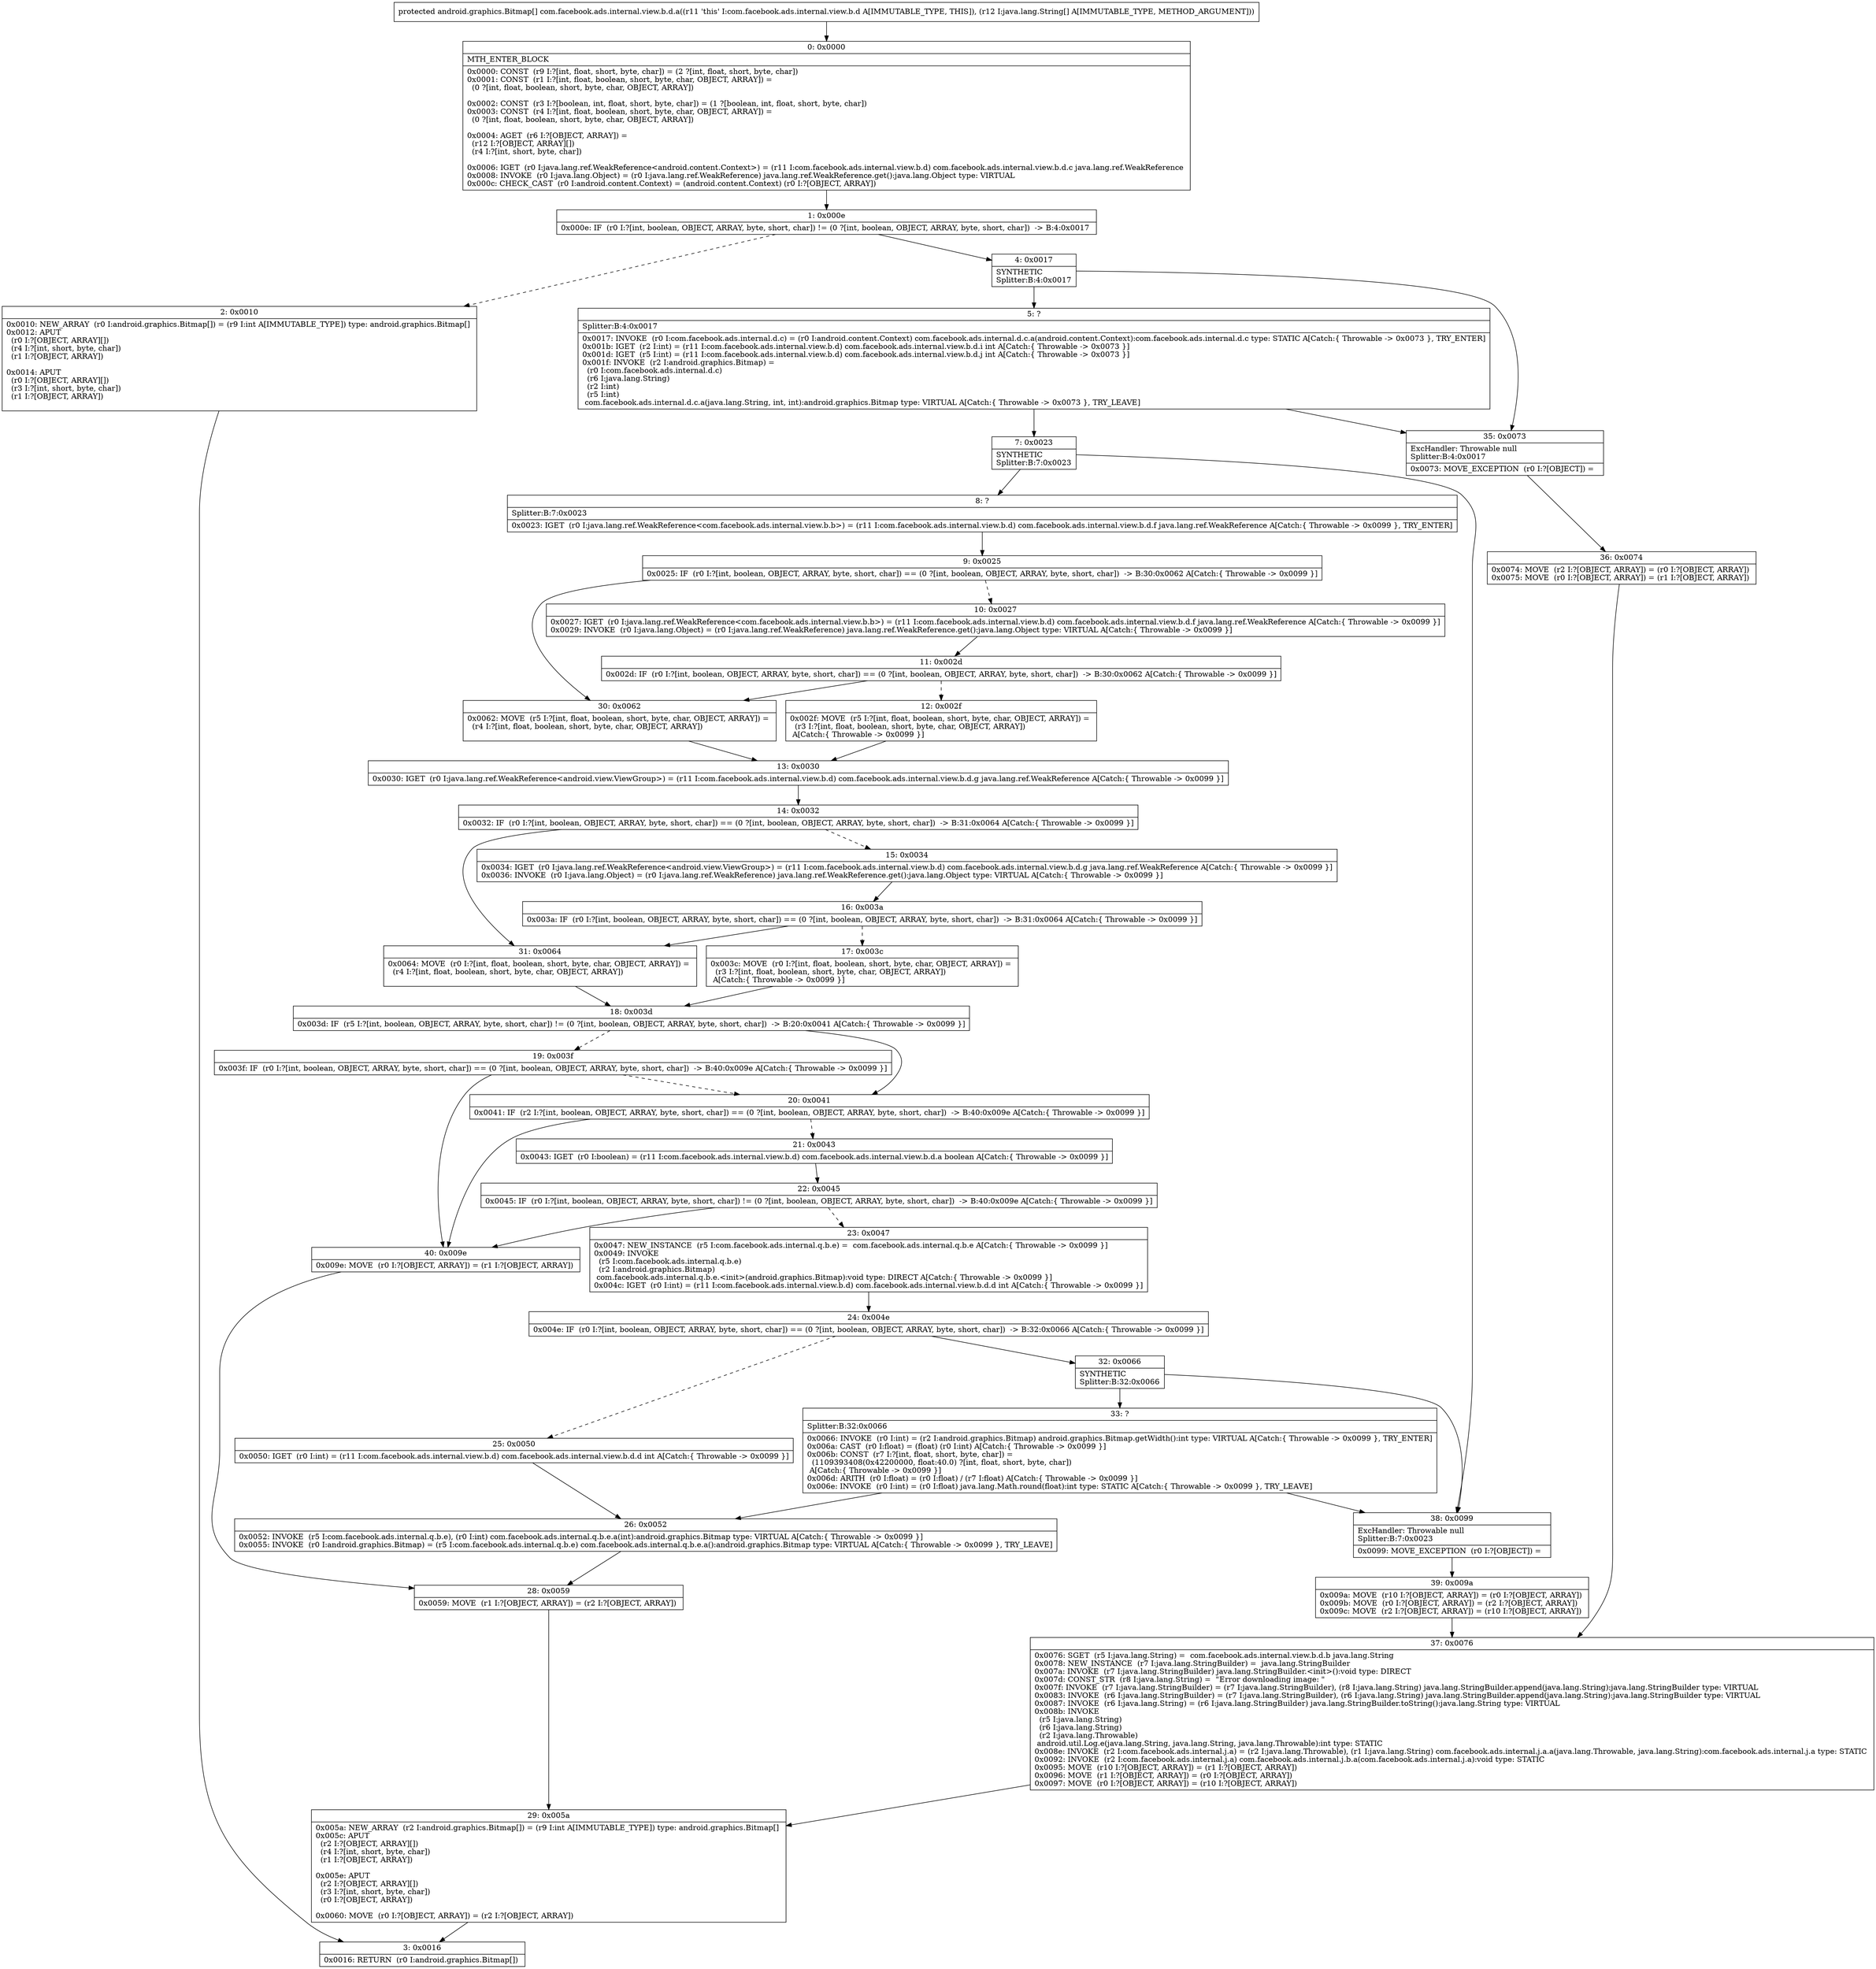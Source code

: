 digraph "CFG forcom.facebook.ads.internal.view.b.d.a([Ljava\/lang\/String;)[Landroid\/graphics\/Bitmap;" {
Node_0 [shape=record,label="{0\:\ 0x0000|MTH_ENTER_BLOCK\l|0x0000: CONST  (r9 I:?[int, float, short, byte, char]) = (2 ?[int, float, short, byte, char]) \l0x0001: CONST  (r1 I:?[int, float, boolean, short, byte, char, OBJECT, ARRAY]) = \l  (0 ?[int, float, boolean, short, byte, char, OBJECT, ARRAY])\l \l0x0002: CONST  (r3 I:?[boolean, int, float, short, byte, char]) = (1 ?[boolean, int, float, short, byte, char]) \l0x0003: CONST  (r4 I:?[int, float, boolean, short, byte, char, OBJECT, ARRAY]) = \l  (0 ?[int, float, boolean, short, byte, char, OBJECT, ARRAY])\l \l0x0004: AGET  (r6 I:?[OBJECT, ARRAY]) = \l  (r12 I:?[OBJECT, ARRAY][])\l  (r4 I:?[int, short, byte, char])\l \l0x0006: IGET  (r0 I:java.lang.ref.WeakReference\<android.content.Context\>) = (r11 I:com.facebook.ads.internal.view.b.d) com.facebook.ads.internal.view.b.d.c java.lang.ref.WeakReference \l0x0008: INVOKE  (r0 I:java.lang.Object) = (r0 I:java.lang.ref.WeakReference) java.lang.ref.WeakReference.get():java.lang.Object type: VIRTUAL \l0x000c: CHECK_CAST  (r0 I:android.content.Context) = (android.content.Context) (r0 I:?[OBJECT, ARRAY]) \l}"];
Node_1 [shape=record,label="{1\:\ 0x000e|0x000e: IF  (r0 I:?[int, boolean, OBJECT, ARRAY, byte, short, char]) != (0 ?[int, boolean, OBJECT, ARRAY, byte, short, char])  \-\> B:4:0x0017 \l}"];
Node_2 [shape=record,label="{2\:\ 0x0010|0x0010: NEW_ARRAY  (r0 I:android.graphics.Bitmap[]) = (r9 I:int A[IMMUTABLE_TYPE]) type: android.graphics.Bitmap[] \l0x0012: APUT  \l  (r0 I:?[OBJECT, ARRAY][])\l  (r4 I:?[int, short, byte, char])\l  (r1 I:?[OBJECT, ARRAY])\l \l0x0014: APUT  \l  (r0 I:?[OBJECT, ARRAY][])\l  (r3 I:?[int, short, byte, char])\l  (r1 I:?[OBJECT, ARRAY])\l \l}"];
Node_3 [shape=record,label="{3\:\ 0x0016|0x0016: RETURN  (r0 I:android.graphics.Bitmap[]) \l}"];
Node_4 [shape=record,label="{4\:\ 0x0017|SYNTHETIC\lSplitter:B:4:0x0017\l}"];
Node_5 [shape=record,label="{5\:\ ?|Splitter:B:4:0x0017\l|0x0017: INVOKE  (r0 I:com.facebook.ads.internal.d.c) = (r0 I:android.content.Context) com.facebook.ads.internal.d.c.a(android.content.Context):com.facebook.ads.internal.d.c type: STATIC A[Catch:\{ Throwable \-\> 0x0073 \}, TRY_ENTER]\l0x001b: IGET  (r2 I:int) = (r11 I:com.facebook.ads.internal.view.b.d) com.facebook.ads.internal.view.b.d.i int A[Catch:\{ Throwable \-\> 0x0073 \}]\l0x001d: IGET  (r5 I:int) = (r11 I:com.facebook.ads.internal.view.b.d) com.facebook.ads.internal.view.b.d.j int A[Catch:\{ Throwable \-\> 0x0073 \}]\l0x001f: INVOKE  (r2 I:android.graphics.Bitmap) = \l  (r0 I:com.facebook.ads.internal.d.c)\l  (r6 I:java.lang.String)\l  (r2 I:int)\l  (r5 I:int)\l com.facebook.ads.internal.d.c.a(java.lang.String, int, int):android.graphics.Bitmap type: VIRTUAL A[Catch:\{ Throwable \-\> 0x0073 \}, TRY_LEAVE]\l}"];
Node_7 [shape=record,label="{7\:\ 0x0023|SYNTHETIC\lSplitter:B:7:0x0023\l}"];
Node_8 [shape=record,label="{8\:\ ?|Splitter:B:7:0x0023\l|0x0023: IGET  (r0 I:java.lang.ref.WeakReference\<com.facebook.ads.internal.view.b.b\>) = (r11 I:com.facebook.ads.internal.view.b.d) com.facebook.ads.internal.view.b.d.f java.lang.ref.WeakReference A[Catch:\{ Throwable \-\> 0x0099 \}, TRY_ENTER]\l}"];
Node_9 [shape=record,label="{9\:\ 0x0025|0x0025: IF  (r0 I:?[int, boolean, OBJECT, ARRAY, byte, short, char]) == (0 ?[int, boolean, OBJECT, ARRAY, byte, short, char])  \-\> B:30:0x0062 A[Catch:\{ Throwable \-\> 0x0099 \}]\l}"];
Node_10 [shape=record,label="{10\:\ 0x0027|0x0027: IGET  (r0 I:java.lang.ref.WeakReference\<com.facebook.ads.internal.view.b.b\>) = (r11 I:com.facebook.ads.internal.view.b.d) com.facebook.ads.internal.view.b.d.f java.lang.ref.WeakReference A[Catch:\{ Throwable \-\> 0x0099 \}]\l0x0029: INVOKE  (r0 I:java.lang.Object) = (r0 I:java.lang.ref.WeakReference) java.lang.ref.WeakReference.get():java.lang.Object type: VIRTUAL A[Catch:\{ Throwable \-\> 0x0099 \}]\l}"];
Node_11 [shape=record,label="{11\:\ 0x002d|0x002d: IF  (r0 I:?[int, boolean, OBJECT, ARRAY, byte, short, char]) == (0 ?[int, boolean, OBJECT, ARRAY, byte, short, char])  \-\> B:30:0x0062 A[Catch:\{ Throwable \-\> 0x0099 \}]\l}"];
Node_12 [shape=record,label="{12\:\ 0x002f|0x002f: MOVE  (r5 I:?[int, float, boolean, short, byte, char, OBJECT, ARRAY]) = \l  (r3 I:?[int, float, boolean, short, byte, char, OBJECT, ARRAY])\l A[Catch:\{ Throwable \-\> 0x0099 \}]\l}"];
Node_13 [shape=record,label="{13\:\ 0x0030|0x0030: IGET  (r0 I:java.lang.ref.WeakReference\<android.view.ViewGroup\>) = (r11 I:com.facebook.ads.internal.view.b.d) com.facebook.ads.internal.view.b.d.g java.lang.ref.WeakReference A[Catch:\{ Throwable \-\> 0x0099 \}]\l}"];
Node_14 [shape=record,label="{14\:\ 0x0032|0x0032: IF  (r0 I:?[int, boolean, OBJECT, ARRAY, byte, short, char]) == (0 ?[int, boolean, OBJECT, ARRAY, byte, short, char])  \-\> B:31:0x0064 A[Catch:\{ Throwable \-\> 0x0099 \}]\l}"];
Node_15 [shape=record,label="{15\:\ 0x0034|0x0034: IGET  (r0 I:java.lang.ref.WeakReference\<android.view.ViewGroup\>) = (r11 I:com.facebook.ads.internal.view.b.d) com.facebook.ads.internal.view.b.d.g java.lang.ref.WeakReference A[Catch:\{ Throwable \-\> 0x0099 \}]\l0x0036: INVOKE  (r0 I:java.lang.Object) = (r0 I:java.lang.ref.WeakReference) java.lang.ref.WeakReference.get():java.lang.Object type: VIRTUAL A[Catch:\{ Throwable \-\> 0x0099 \}]\l}"];
Node_16 [shape=record,label="{16\:\ 0x003a|0x003a: IF  (r0 I:?[int, boolean, OBJECT, ARRAY, byte, short, char]) == (0 ?[int, boolean, OBJECT, ARRAY, byte, short, char])  \-\> B:31:0x0064 A[Catch:\{ Throwable \-\> 0x0099 \}]\l}"];
Node_17 [shape=record,label="{17\:\ 0x003c|0x003c: MOVE  (r0 I:?[int, float, boolean, short, byte, char, OBJECT, ARRAY]) = \l  (r3 I:?[int, float, boolean, short, byte, char, OBJECT, ARRAY])\l A[Catch:\{ Throwable \-\> 0x0099 \}]\l}"];
Node_18 [shape=record,label="{18\:\ 0x003d|0x003d: IF  (r5 I:?[int, boolean, OBJECT, ARRAY, byte, short, char]) != (0 ?[int, boolean, OBJECT, ARRAY, byte, short, char])  \-\> B:20:0x0041 A[Catch:\{ Throwable \-\> 0x0099 \}]\l}"];
Node_19 [shape=record,label="{19\:\ 0x003f|0x003f: IF  (r0 I:?[int, boolean, OBJECT, ARRAY, byte, short, char]) == (0 ?[int, boolean, OBJECT, ARRAY, byte, short, char])  \-\> B:40:0x009e A[Catch:\{ Throwable \-\> 0x0099 \}]\l}"];
Node_20 [shape=record,label="{20\:\ 0x0041|0x0041: IF  (r2 I:?[int, boolean, OBJECT, ARRAY, byte, short, char]) == (0 ?[int, boolean, OBJECT, ARRAY, byte, short, char])  \-\> B:40:0x009e A[Catch:\{ Throwable \-\> 0x0099 \}]\l}"];
Node_21 [shape=record,label="{21\:\ 0x0043|0x0043: IGET  (r0 I:boolean) = (r11 I:com.facebook.ads.internal.view.b.d) com.facebook.ads.internal.view.b.d.a boolean A[Catch:\{ Throwable \-\> 0x0099 \}]\l}"];
Node_22 [shape=record,label="{22\:\ 0x0045|0x0045: IF  (r0 I:?[int, boolean, OBJECT, ARRAY, byte, short, char]) != (0 ?[int, boolean, OBJECT, ARRAY, byte, short, char])  \-\> B:40:0x009e A[Catch:\{ Throwable \-\> 0x0099 \}]\l}"];
Node_23 [shape=record,label="{23\:\ 0x0047|0x0047: NEW_INSTANCE  (r5 I:com.facebook.ads.internal.q.b.e) =  com.facebook.ads.internal.q.b.e A[Catch:\{ Throwable \-\> 0x0099 \}]\l0x0049: INVOKE  \l  (r5 I:com.facebook.ads.internal.q.b.e)\l  (r2 I:android.graphics.Bitmap)\l com.facebook.ads.internal.q.b.e.\<init\>(android.graphics.Bitmap):void type: DIRECT A[Catch:\{ Throwable \-\> 0x0099 \}]\l0x004c: IGET  (r0 I:int) = (r11 I:com.facebook.ads.internal.view.b.d) com.facebook.ads.internal.view.b.d.d int A[Catch:\{ Throwable \-\> 0x0099 \}]\l}"];
Node_24 [shape=record,label="{24\:\ 0x004e|0x004e: IF  (r0 I:?[int, boolean, OBJECT, ARRAY, byte, short, char]) == (0 ?[int, boolean, OBJECT, ARRAY, byte, short, char])  \-\> B:32:0x0066 A[Catch:\{ Throwable \-\> 0x0099 \}]\l}"];
Node_25 [shape=record,label="{25\:\ 0x0050|0x0050: IGET  (r0 I:int) = (r11 I:com.facebook.ads.internal.view.b.d) com.facebook.ads.internal.view.b.d.d int A[Catch:\{ Throwable \-\> 0x0099 \}]\l}"];
Node_26 [shape=record,label="{26\:\ 0x0052|0x0052: INVOKE  (r5 I:com.facebook.ads.internal.q.b.e), (r0 I:int) com.facebook.ads.internal.q.b.e.a(int):android.graphics.Bitmap type: VIRTUAL A[Catch:\{ Throwable \-\> 0x0099 \}]\l0x0055: INVOKE  (r0 I:android.graphics.Bitmap) = (r5 I:com.facebook.ads.internal.q.b.e) com.facebook.ads.internal.q.b.e.a():android.graphics.Bitmap type: VIRTUAL A[Catch:\{ Throwable \-\> 0x0099 \}, TRY_LEAVE]\l}"];
Node_28 [shape=record,label="{28\:\ 0x0059|0x0059: MOVE  (r1 I:?[OBJECT, ARRAY]) = (r2 I:?[OBJECT, ARRAY]) \l}"];
Node_29 [shape=record,label="{29\:\ 0x005a|0x005a: NEW_ARRAY  (r2 I:android.graphics.Bitmap[]) = (r9 I:int A[IMMUTABLE_TYPE]) type: android.graphics.Bitmap[] \l0x005c: APUT  \l  (r2 I:?[OBJECT, ARRAY][])\l  (r4 I:?[int, short, byte, char])\l  (r1 I:?[OBJECT, ARRAY])\l \l0x005e: APUT  \l  (r2 I:?[OBJECT, ARRAY][])\l  (r3 I:?[int, short, byte, char])\l  (r0 I:?[OBJECT, ARRAY])\l \l0x0060: MOVE  (r0 I:?[OBJECT, ARRAY]) = (r2 I:?[OBJECT, ARRAY]) \l}"];
Node_30 [shape=record,label="{30\:\ 0x0062|0x0062: MOVE  (r5 I:?[int, float, boolean, short, byte, char, OBJECT, ARRAY]) = \l  (r4 I:?[int, float, boolean, short, byte, char, OBJECT, ARRAY])\l \l}"];
Node_31 [shape=record,label="{31\:\ 0x0064|0x0064: MOVE  (r0 I:?[int, float, boolean, short, byte, char, OBJECT, ARRAY]) = \l  (r4 I:?[int, float, boolean, short, byte, char, OBJECT, ARRAY])\l \l}"];
Node_32 [shape=record,label="{32\:\ 0x0066|SYNTHETIC\lSplitter:B:32:0x0066\l}"];
Node_33 [shape=record,label="{33\:\ ?|Splitter:B:32:0x0066\l|0x0066: INVOKE  (r0 I:int) = (r2 I:android.graphics.Bitmap) android.graphics.Bitmap.getWidth():int type: VIRTUAL A[Catch:\{ Throwable \-\> 0x0099 \}, TRY_ENTER]\l0x006a: CAST  (r0 I:float) = (float) (r0 I:int) A[Catch:\{ Throwable \-\> 0x0099 \}]\l0x006b: CONST  (r7 I:?[int, float, short, byte, char]) = \l  (1109393408(0x42200000, float:40.0) ?[int, float, short, byte, char])\l A[Catch:\{ Throwable \-\> 0x0099 \}]\l0x006d: ARITH  (r0 I:float) = (r0 I:float) \/ (r7 I:float) A[Catch:\{ Throwable \-\> 0x0099 \}]\l0x006e: INVOKE  (r0 I:int) = (r0 I:float) java.lang.Math.round(float):int type: STATIC A[Catch:\{ Throwable \-\> 0x0099 \}, TRY_LEAVE]\l}"];
Node_35 [shape=record,label="{35\:\ 0x0073|ExcHandler: Throwable null\lSplitter:B:4:0x0017\l|0x0073: MOVE_EXCEPTION  (r0 I:?[OBJECT]) =  \l}"];
Node_36 [shape=record,label="{36\:\ 0x0074|0x0074: MOVE  (r2 I:?[OBJECT, ARRAY]) = (r0 I:?[OBJECT, ARRAY]) \l0x0075: MOVE  (r0 I:?[OBJECT, ARRAY]) = (r1 I:?[OBJECT, ARRAY]) \l}"];
Node_37 [shape=record,label="{37\:\ 0x0076|0x0076: SGET  (r5 I:java.lang.String) =  com.facebook.ads.internal.view.b.d.b java.lang.String \l0x0078: NEW_INSTANCE  (r7 I:java.lang.StringBuilder) =  java.lang.StringBuilder \l0x007a: INVOKE  (r7 I:java.lang.StringBuilder) java.lang.StringBuilder.\<init\>():void type: DIRECT \l0x007d: CONST_STR  (r8 I:java.lang.String) =  \"Error downloading image: \" \l0x007f: INVOKE  (r7 I:java.lang.StringBuilder) = (r7 I:java.lang.StringBuilder), (r8 I:java.lang.String) java.lang.StringBuilder.append(java.lang.String):java.lang.StringBuilder type: VIRTUAL \l0x0083: INVOKE  (r6 I:java.lang.StringBuilder) = (r7 I:java.lang.StringBuilder), (r6 I:java.lang.String) java.lang.StringBuilder.append(java.lang.String):java.lang.StringBuilder type: VIRTUAL \l0x0087: INVOKE  (r6 I:java.lang.String) = (r6 I:java.lang.StringBuilder) java.lang.StringBuilder.toString():java.lang.String type: VIRTUAL \l0x008b: INVOKE  \l  (r5 I:java.lang.String)\l  (r6 I:java.lang.String)\l  (r2 I:java.lang.Throwable)\l android.util.Log.e(java.lang.String, java.lang.String, java.lang.Throwable):int type: STATIC \l0x008e: INVOKE  (r2 I:com.facebook.ads.internal.j.a) = (r2 I:java.lang.Throwable), (r1 I:java.lang.String) com.facebook.ads.internal.j.a.a(java.lang.Throwable, java.lang.String):com.facebook.ads.internal.j.a type: STATIC \l0x0092: INVOKE  (r2 I:com.facebook.ads.internal.j.a) com.facebook.ads.internal.j.b.a(com.facebook.ads.internal.j.a):void type: STATIC \l0x0095: MOVE  (r10 I:?[OBJECT, ARRAY]) = (r1 I:?[OBJECT, ARRAY]) \l0x0096: MOVE  (r1 I:?[OBJECT, ARRAY]) = (r0 I:?[OBJECT, ARRAY]) \l0x0097: MOVE  (r0 I:?[OBJECT, ARRAY]) = (r10 I:?[OBJECT, ARRAY]) \l}"];
Node_38 [shape=record,label="{38\:\ 0x0099|ExcHandler: Throwable null\lSplitter:B:7:0x0023\l|0x0099: MOVE_EXCEPTION  (r0 I:?[OBJECT]) =  \l}"];
Node_39 [shape=record,label="{39\:\ 0x009a|0x009a: MOVE  (r10 I:?[OBJECT, ARRAY]) = (r0 I:?[OBJECT, ARRAY]) \l0x009b: MOVE  (r0 I:?[OBJECT, ARRAY]) = (r2 I:?[OBJECT, ARRAY]) \l0x009c: MOVE  (r2 I:?[OBJECT, ARRAY]) = (r10 I:?[OBJECT, ARRAY]) \l}"];
Node_40 [shape=record,label="{40\:\ 0x009e|0x009e: MOVE  (r0 I:?[OBJECT, ARRAY]) = (r1 I:?[OBJECT, ARRAY]) \l}"];
MethodNode[shape=record,label="{protected android.graphics.Bitmap[] com.facebook.ads.internal.view.b.d.a((r11 'this' I:com.facebook.ads.internal.view.b.d A[IMMUTABLE_TYPE, THIS]), (r12 I:java.lang.String[] A[IMMUTABLE_TYPE, METHOD_ARGUMENT])) }"];
MethodNode -> Node_0;
Node_0 -> Node_1;
Node_1 -> Node_2[style=dashed];
Node_1 -> Node_4;
Node_2 -> Node_3;
Node_4 -> Node_5;
Node_4 -> Node_35;
Node_5 -> Node_35;
Node_5 -> Node_7;
Node_7 -> Node_8;
Node_7 -> Node_38;
Node_8 -> Node_9;
Node_9 -> Node_10[style=dashed];
Node_9 -> Node_30;
Node_10 -> Node_11;
Node_11 -> Node_12[style=dashed];
Node_11 -> Node_30;
Node_12 -> Node_13;
Node_13 -> Node_14;
Node_14 -> Node_15[style=dashed];
Node_14 -> Node_31;
Node_15 -> Node_16;
Node_16 -> Node_17[style=dashed];
Node_16 -> Node_31;
Node_17 -> Node_18;
Node_18 -> Node_19[style=dashed];
Node_18 -> Node_20;
Node_19 -> Node_20[style=dashed];
Node_19 -> Node_40;
Node_20 -> Node_21[style=dashed];
Node_20 -> Node_40;
Node_21 -> Node_22;
Node_22 -> Node_23[style=dashed];
Node_22 -> Node_40;
Node_23 -> Node_24;
Node_24 -> Node_25[style=dashed];
Node_24 -> Node_32;
Node_25 -> Node_26;
Node_26 -> Node_28;
Node_28 -> Node_29;
Node_29 -> Node_3;
Node_30 -> Node_13;
Node_31 -> Node_18;
Node_32 -> Node_33;
Node_32 -> Node_38;
Node_33 -> Node_38;
Node_33 -> Node_26;
Node_35 -> Node_36;
Node_36 -> Node_37;
Node_37 -> Node_29;
Node_38 -> Node_39;
Node_39 -> Node_37;
Node_40 -> Node_28;
}

